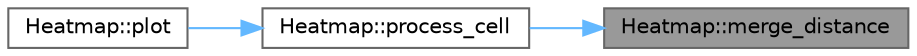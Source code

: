 digraph "Heatmap::merge_distance"
{
 // LATEX_PDF_SIZE
  bgcolor="transparent";
  edge [fontname=Helvetica,fontsize=10,labelfontname=Helvetica,labelfontsize=10];
  node [fontname=Helvetica,fontsize=10,shape=box,height=0.2,width=0.4];
  rankdir="RL";
  Node1 [label="Heatmap::merge_distance",height=0.2,width=0.4,color="gray40", fillcolor="grey60", style="filled", fontcolor="black",tooltip=" "];
  Node1 -> Node2 [dir="back",color="steelblue1",style="solid"];
  Node2 [label="Heatmap::process_cell",height=0.2,width=0.4,color="grey40", fillcolor="white", style="filled",URL="$class_heatmap.html#a1c56d66ae85d1bb05542c289238e5b82",tooltip=" "];
  Node2 -> Node3 [dir="back",color="steelblue1",style="solid"];
  Node3 [label="Heatmap::plot",height=0.2,width=0.4,color="grey40", fillcolor="white", style="filled",URL="$class_heatmap.html#a9e19283696c3bca82a4e859492cf334c",tooltip=" "];
}
